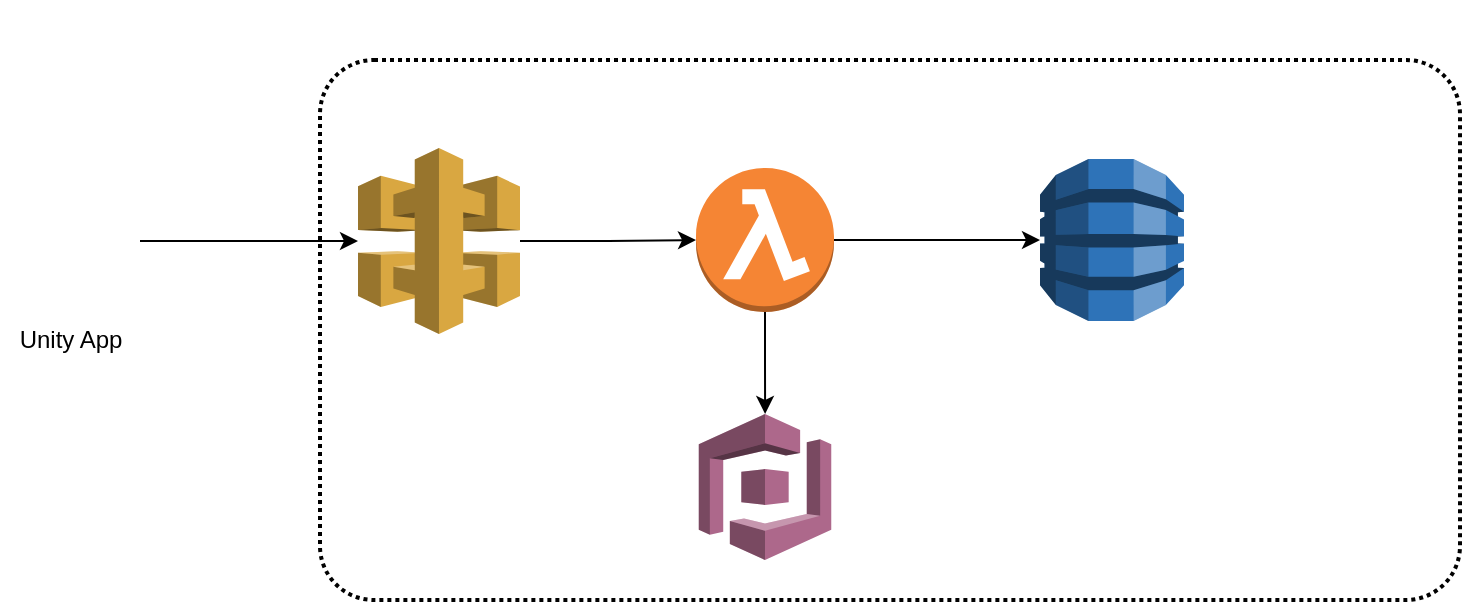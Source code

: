 <mxfile version="13.6.2" type="github">
  <diagram id="NbJ3WY8GJYofwHBJAQQ3" name="Page-1">
    <mxGraphModel dx="1038" dy="548" grid="1" gridSize="10" guides="1" tooltips="1" connect="1" arrows="1" fold="1" page="1" pageScale="1" pageWidth="850" pageHeight="1100" math="0" shadow="0">
      <root>
        <mxCell id="0" />
        <mxCell id="1" parent="0" />
        <mxCell id="VEZ8kkwsWYZN84fM1rc7-5" value="" style="rounded=1;arcSize=10;dashed=1;fillColor=none;gradientColor=none;dashPattern=1 1;strokeWidth=2;" vertex="1" parent="1">
          <mxGeometry x="180" y="130" width="570" height="270" as="geometry" />
        </mxCell>
        <mxCell id="VEZ8kkwsWYZN84fM1rc7-6" value="" style="shape=image;html=1;verticalAlign=top;verticalLabelPosition=bottom;labelBackgroundColor=#ffffff;imageAspect=0;aspect=fixed;image=https://cdn2.iconfinder.com/data/icons/amazon-aws-stencils/100/Non-Service_Specific_copy__AWS_Cloud-128.png" vertex="1" parent="1">
          <mxGeometry x="190" y="100" width="60" height="60" as="geometry" />
        </mxCell>
        <mxCell id="VEZ8kkwsWYZN84fM1rc7-13" style="edgeStyle=orthogonalEdgeStyle;rounded=0;orthogonalLoop=1;jettySize=auto;html=1;exitX=1;exitY=0.5;exitDx=0;exitDy=0;exitPerimeter=0;" edge="1" parent="1" source="VEZ8kkwsWYZN84fM1rc7-7" target="VEZ8kkwsWYZN84fM1rc7-8">
          <mxGeometry relative="1" as="geometry" />
        </mxCell>
        <mxCell id="VEZ8kkwsWYZN84fM1rc7-16" style="edgeStyle=orthogonalEdgeStyle;rounded=0;orthogonalLoop=1;jettySize=auto;html=1;exitX=0.5;exitY=1;exitDx=0;exitDy=0;exitPerimeter=0;" edge="1" parent="1" source="VEZ8kkwsWYZN84fM1rc7-7" target="VEZ8kkwsWYZN84fM1rc7-9">
          <mxGeometry relative="1" as="geometry" />
        </mxCell>
        <mxCell id="VEZ8kkwsWYZN84fM1rc7-7" value="" style="outlineConnect=0;dashed=0;verticalLabelPosition=bottom;verticalAlign=top;align=center;html=1;shape=mxgraph.aws3.lambda_function;fillColor=#F58534;gradientColor=none;" vertex="1" parent="1">
          <mxGeometry x="368" y="184" width="69" height="72" as="geometry" />
        </mxCell>
        <mxCell id="VEZ8kkwsWYZN84fM1rc7-8" value="" style="outlineConnect=0;dashed=0;verticalLabelPosition=bottom;verticalAlign=top;align=center;html=1;shape=mxgraph.aws3.dynamo_db;fillColor=#2E73B8;gradientColor=none;" vertex="1" parent="1">
          <mxGeometry x="540" y="179.5" width="72" height="81" as="geometry" />
        </mxCell>
        <mxCell id="VEZ8kkwsWYZN84fM1rc7-9" value="" style="outlineConnect=0;dashed=0;verticalLabelPosition=bottom;verticalAlign=top;align=center;html=1;shape=mxgraph.aws3.cognito;fillColor=#AD688B;gradientColor=none;" vertex="1" parent="1">
          <mxGeometry x="369.38" y="307" width="66.25" height="73" as="geometry" />
        </mxCell>
        <mxCell id="VEZ8kkwsWYZN84fM1rc7-14" style="edgeStyle=orthogonalEdgeStyle;rounded=0;orthogonalLoop=1;jettySize=auto;html=1;entryX=0;entryY=0.5;entryDx=0;entryDy=0;entryPerimeter=0;" edge="1" parent="1" source="VEZ8kkwsWYZN84fM1rc7-11" target="VEZ8kkwsWYZN84fM1rc7-7">
          <mxGeometry relative="1" as="geometry" />
        </mxCell>
        <mxCell id="VEZ8kkwsWYZN84fM1rc7-11" value="" style="outlineConnect=0;dashed=0;verticalLabelPosition=bottom;verticalAlign=top;align=center;html=1;shape=mxgraph.aws3.api_gateway;fillColor=#D9A741;gradientColor=none;" vertex="1" parent="1">
          <mxGeometry x="199" y="174" width="81" height="93" as="geometry" />
        </mxCell>
        <mxCell id="VEZ8kkwsWYZN84fM1rc7-17" style="edgeStyle=orthogonalEdgeStyle;rounded=0;orthogonalLoop=1;jettySize=auto;html=1;exitX=1;exitY=0.5;exitDx=0;exitDy=0;" edge="1" parent="1" source="VEZ8kkwsWYZN84fM1rc7-15" target="VEZ8kkwsWYZN84fM1rc7-11">
          <mxGeometry relative="1" as="geometry" />
        </mxCell>
        <mxCell id="VEZ8kkwsWYZN84fM1rc7-15" value="Unity App" style="shape=image;html=1;verticalAlign=top;verticalLabelPosition=bottom;labelBackgroundColor=#ffffff;imageAspect=0;aspect=fixed;image=https://cdn4.iconfinder.com/data/icons/logos-brands-5/24/unity-128.png" vertex="1" parent="1">
          <mxGeometry x="20" y="185.5" width="70" height="70" as="geometry" />
        </mxCell>
      </root>
    </mxGraphModel>
  </diagram>
</mxfile>
